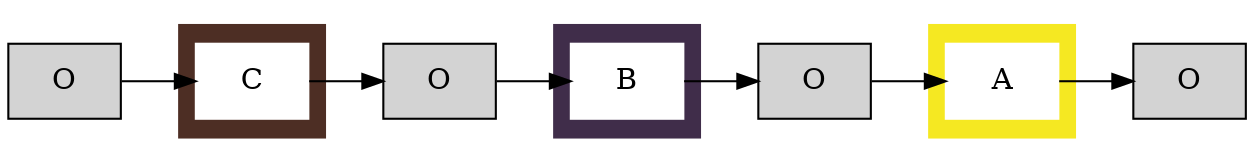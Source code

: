 digraph G {
node[shape=record];
rankdir="LR"n0[label = "O",style=filled]
n1[label = "O",style=filled];
n2[label = "O",style=filled];
n3[label = "O",style=filled];

        subgraph cluster_0 {
                style=filled;
                color="#4d2e24";
                node [style=filled,color=white];
                C;
        }

        subgraph cluster_1 {
                style=filled;
                color="#402d4a";
                node [style=filled,color=white];
                B;
        }

        subgraph cluster_2 {
                style=filled;
                color="#f5e822";
                node [style=filled,color=white];
                A;
        }
n0 -> C;
C -> n1;
n1 -> B;
B -> n2;
n2 -> A;
A -> n3;

}
